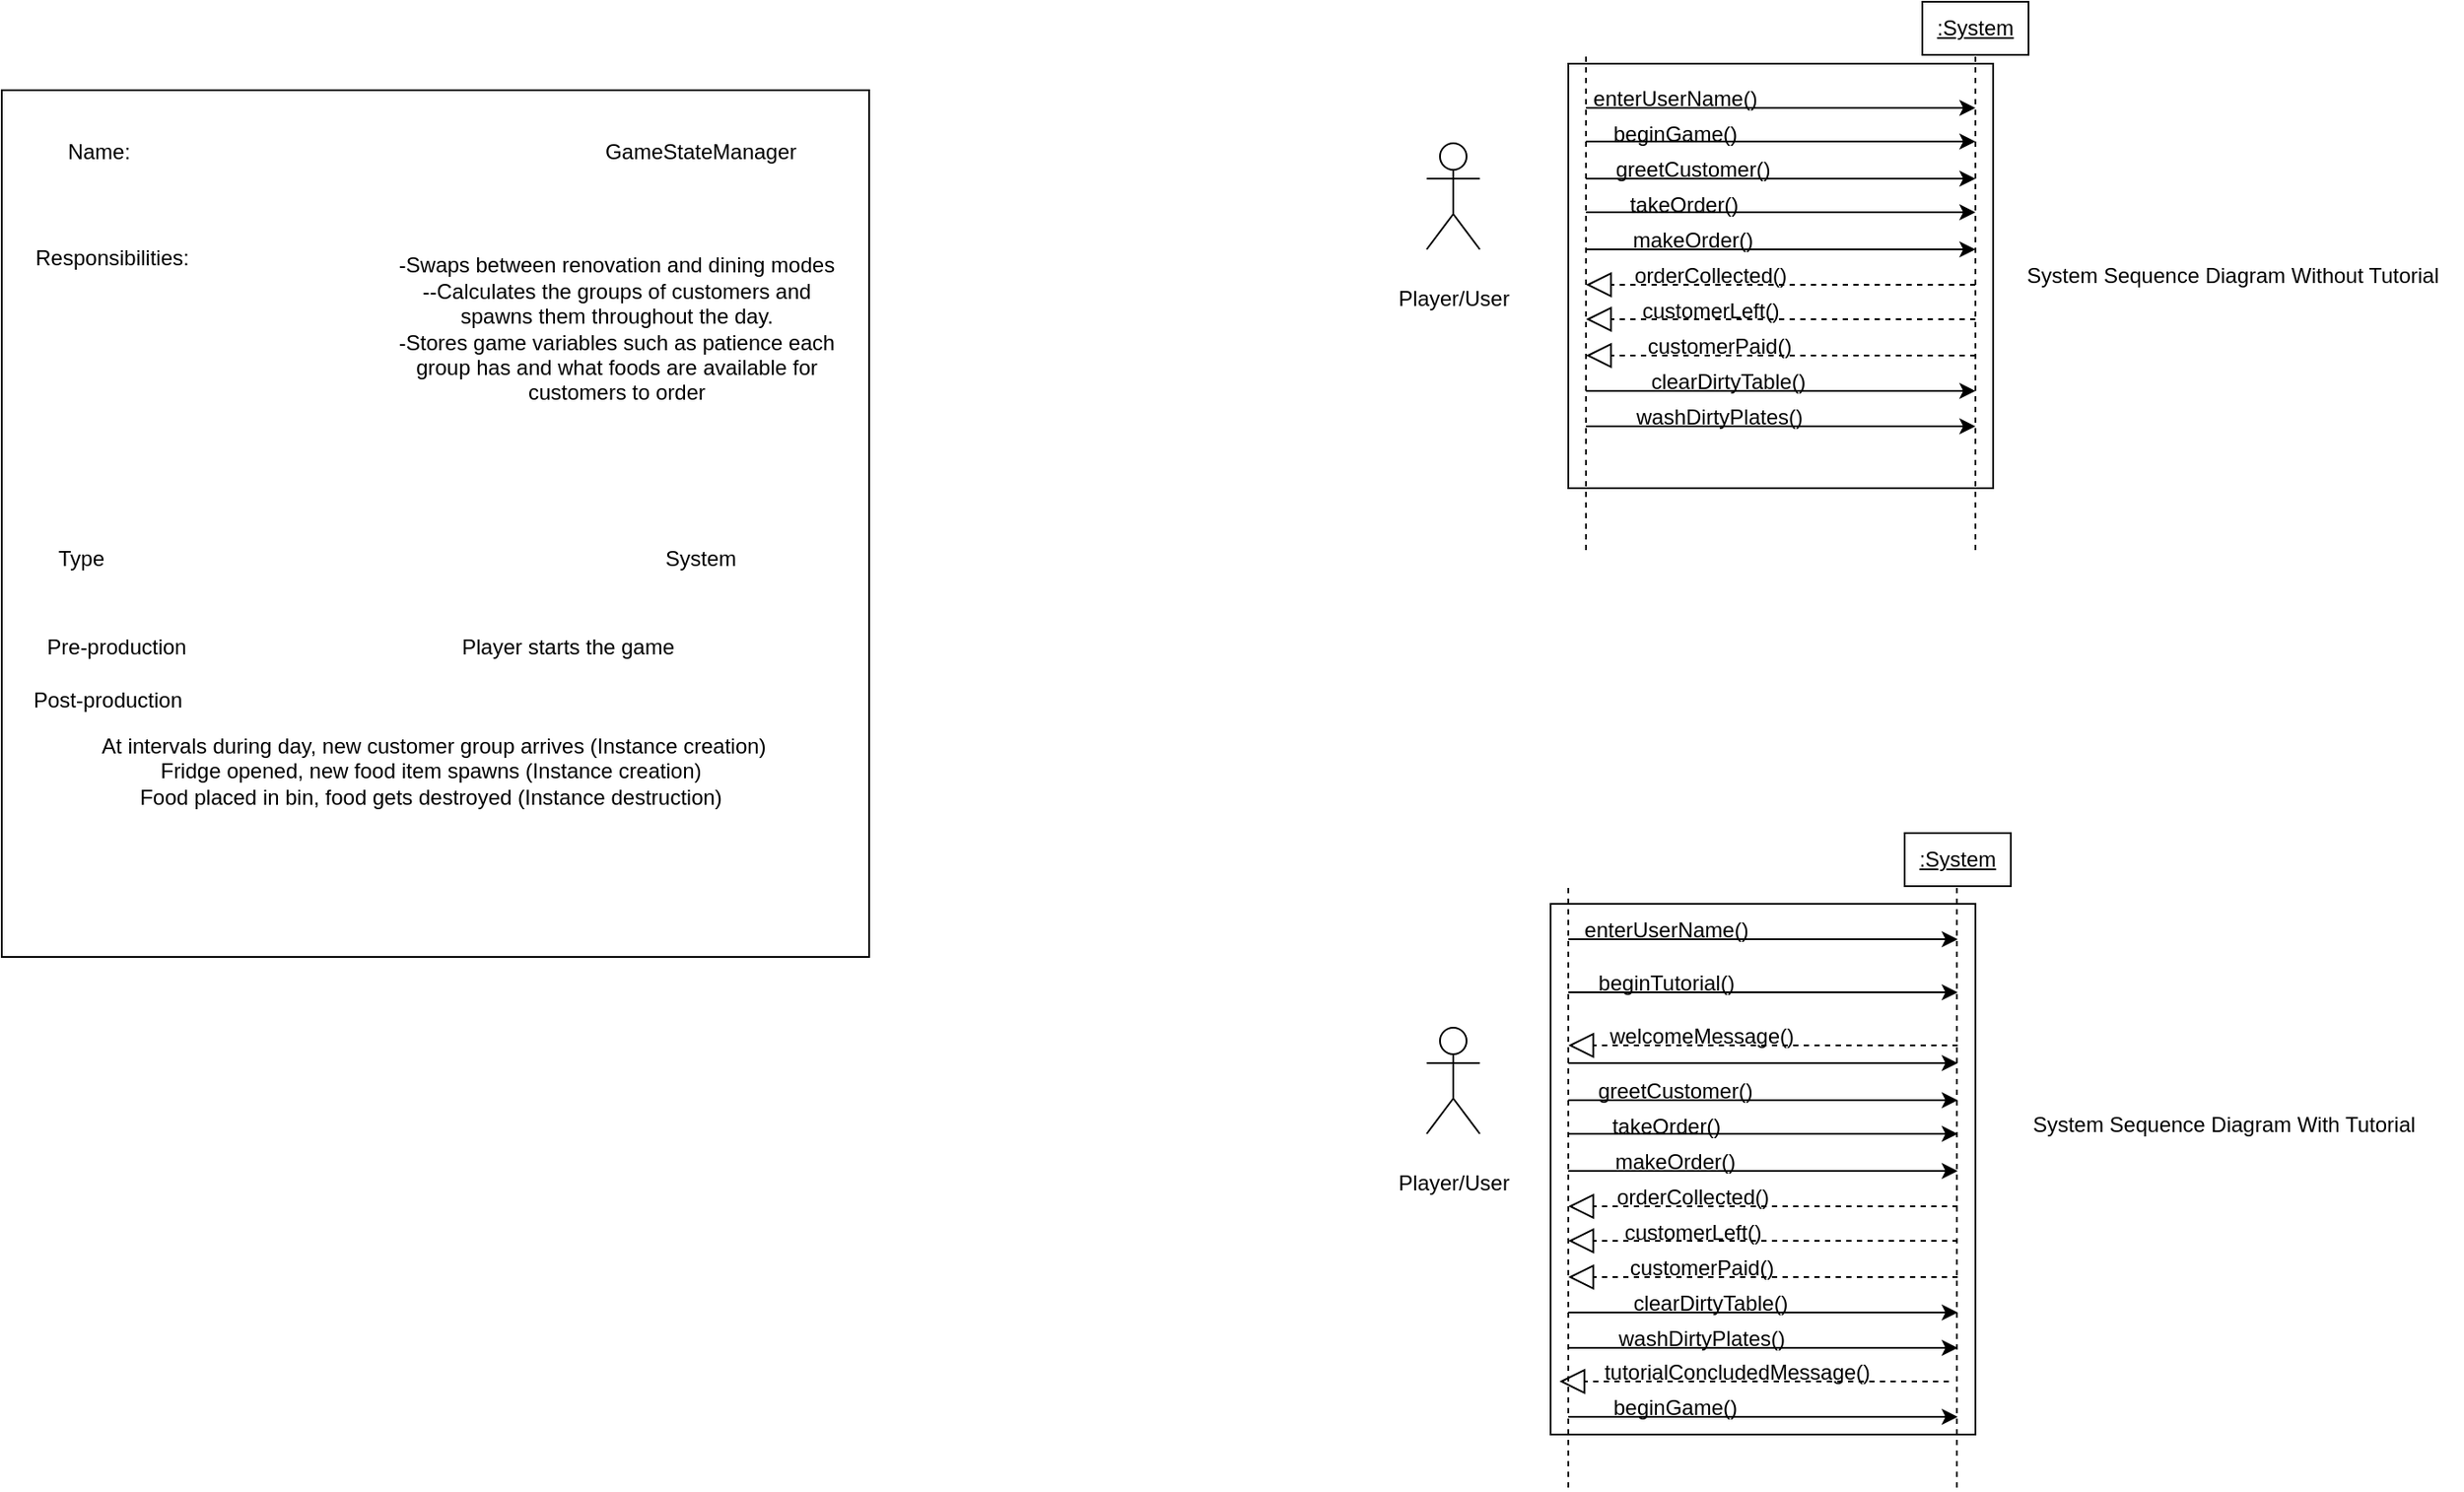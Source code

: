 <mxfile version="21.1.2" type="device">
  <diagram name="Page-1" id="MN_eYuwgUkHgro4WfV_C">
    <mxGraphModel dx="2508" dy="912" grid="1" gridSize="10" guides="1" tooltips="1" connect="1" arrows="1" fold="1" page="1" pageScale="1" pageWidth="850" pageHeight="1100" math="0" shadow="0">
      <root>
        <mxCell id="0" />
        <mxCell id="1" parent="0" />
        <mxCell id="Ndt5yQN2rLb4QSb5cQsp-1" value="&lt;br&gt;Player/User" style="shape=umlActor;verticalLabelPosition=bottom;verticalAlign=top;html=1;outlineConnect=0;" parent="1" vertex="1">
          <mxGeometry y="160" width="30" height="60" as="geometry" />
        </mxCell>
        <mxCell id="Ndt5yQN2rLb4QSb5cQsp-3" value="" style="rounded=0;whiteSpace=wrap;html=1;" parent="1" vertex="1">
          <mxGeometry x="80" y="115" width="240" height="240" as="geometry" />
        </mxCell>
        <mxCell id="Ndt5yQN2rLb4QSb5cQsp-2" value="" style="endArrow=none;dashed=1;html=1;rounded=0;" parent="1" edge="1">
          <mxGeometry width="50" height="50" relative="1" as="geometry">
            <mxPoint x="310" y="390" as="sourcePoint" />
            <mxPoint x="310" y="110" as="targetPoint" />
          </mxGeometry>
        </mxCell>
        <mxCell id="Ndt5yQN2rLb4QSb5cQsp-8" value="" style="endArrow=none;dashed=1;html=1;rounded=0;" parent="1" edge="1">
          <mxGeometry width="50" height="50" relative="1" as="geometry">
            <mxPoint x="90" y="390" as="sourcePoint" />
            <mxPoint x="90" y="110" as="targetPoint" />
          </mxGeometry>
        </mxCell>
        <mxCell id="Ndt5yQN2rLb4QSb5cQsp-9" value="&lt;u&gt;:System&lt;/u&gt;" style="rounded=0;whiteSpace=wrap;html=1;" parent="1" vertex="1">
          <mxGeometry x="280" y="80" width="60" height="30" as="geometry" />
        </mxCell>
        <mxCell id="Ndt5yQN2rLb4QSb5cQsp-10" value="" style="endArrow=classic;html=1;rounded=0;" parent="1" edge="1">
          <mxGeometry width="50" height="50" relative="1" as="geometry">
            <mxPoint x="90" y="140" as="sourcePoint" />
            <mxPoint x="310" y="140" as="targetPoint" />
          </mxGeometry>
        </mxCell>
        <mxCell id="Ndt5yQN2rLb4QSb5cQsp-11" value="beginGame()" style="text;html=1;align=center;verticalAlign=middle;resizable=0;points=[];autosize=1;strokeColor=none;fillColor=none;" parent="1" vertex="1">
          <mxGeometry x="95" y="140" width="90" height="30" as="geometry" />
        </mxCell>
        <mxCell id="Ndt5yQN2rLb4QSb5cQsp-12" value="" style="endArrow=classic;html=1;rounded=0;" parent="1" edge="1">
          <mxGeometry width="50" height="50" relative="1" as="geometry">
            <mxPoint x="90" y="159" as="sourcePoint" />
            <mxPoint x="310" y="159" as="targetPoint" />
          </mxGeometry>
        </mxCell>
        <mxCell id="Ndt5yQN2rLb4QSb5cQsp-13" value="enterUserName()" style="text;html=1;align=center;verticalAlign=middle;resizable=0;points=[];autosize=1;strokeColor=none;fillColor=none;" parent="1" vertex="1">
          <mxGeometry x="80" y="120" width="120" height="30" as="geometry" />
        </mxCell>
        <mxCell id="Ndt5yQN2rLb4QSb5cQsp-19" value="" style="endArrow=classic;html=1;rounded=0;" parent="1" edge="1">
          <mxGeometry width="50" height="50" relative="1" as="geometry">
            <mxPoint x="90" y="180" as="sourcePoint" />
            <mxPoint x="310" y="180" as="targetPoint" />
          </mxGeometry>
        </mxCell>
        <mxCell id="Ndt5yQN2rLb4QSb5cQsp-20" value="greetCustomer()" style="text;html=1;align=center;verticalAlign=middle;resizable=0;points=[];autosize=1;strokeColor=none;fillColor=none;" parent="1" vertex="1">
          <mxGeometry x="95" y="160" width="110" height="30" as="geometry" />
        </mxCell>
        <mxCell id="Ndt5yQN2rLb4QSb5cQsp-23" value="" style="endArrow=block;dashed=1;endFill=0;endSize=12;html=1;rounded=0;" parent="1" edge="1">
          <mxGeometry width="160" relative="1" as="geometry">
            <mxPoint x="310" y="240" as="sourcePoint" />
            <mxPoint x="90" y="240" as="targetPoint" />
          </mxGeometry>
        </mxCell>
        <mxCell id="Ndt5yQN2rLb4QSb5cQsp-24" value="orderCollected()" style="text;html=1;align=center;verticalAlign=middle;resizable=0;points=[];autosize=1;strokeColor=none;fillColor=none;" parent="1" vertex="1">
          <mxGeometry x="105" y="220" width="110" height="30" as="geometry" />
        </mxCell>
        <mxCell id="Ndt5yQN2rLb4QSb5cQsp-25" value="takeOrder()" style="text;html=1;align=center;verticalAlign=middle;resizable=0;points=[];autosize=1;strokeColor=none;fillColor=none;" parent="1" vertex="1">
          <mxGeometry x="105" y="180" width="80" height="30" as="geometry" />
        </mxCell>
        <mxCell id="Ndt5yQN2rLb4QSb5cQsp-26" value="" style="endArrow=classic;html=1;rounded=0;" parent="1" edge="1">
          <mxGeometry width="50" height="50" relative="1" as="geometry">
            <mxPoint x="90" y="199" as="sourcePoint" />
            <mxPoint x="310" y="199" as="targetPoint" />
          </mxGeometry>
        </mxCell>
        <mxCell id="Ndt5yQN2rLb4QSb5cQsp-30" value="makeOrder()" style="text;html=1;align=center;verticalAlign=middle;resizable=0;points=[];autosize=1;strokeColor=none;fillColor=none;" parent="1" vertex="1">
          <mxGeometry x="105" y="200" width="90" height="30" as="geometry" />
        </mxCell>
        <mxCell id="Ndt5yQN2rLb4QSb5cQsp-31" value="" style="endArrow=classic;html=1;rounded=0;" parent="1" edge="1">
          <mxGeometry width="50" height="50" relative="1" as="geometry">
            <mxPoint x="90" y="220" as="sourcePoint" />
            <mxPoint x="310" y="220" as="targetPoint" />
            <Array as="points">
              <mxPoint x="180" y="220" />
            </Array>
          </mxGeometry>
        </mxCell>
        <mxCell id="Ndt5yQN2rLb4QSb5cQsp-32" value="" style="endArrow=block;dashed=1;endFill=0;endSize=12;html=1;rounded=0;" parent="1" edge="1">
          <mxGeometry width="160" relative="1" as="geometry">
            <mxPoint x="310" y="259.5" as="sourcePoint" />
            <mxPoint x="90" y="259.5" as="targetPoint" />
          </mxGeometry>
        </mxCell>
        <mxCell id="Ndt5yQN2rLb4QSb5cQsp-35" value="customerLeft()" style="text;html=1;align=center;verticalAlign=middle;resizable=0;points=[];autosize=1;strokeColor=none;fillColor=none;" parent="1" vertex="1">
          <mxGeometry x="110" y="240" width="100" height="30" as="geometry" />
        </mxCell>
        <mxCell id="Ndt5yQN2rLb4QSb5cQsp-36" value="" style="endArrow=block;dashed=1;endFill=0;endSize=12;html=1;rounded=0;" parent="1" edge="1">
          <mxGeometry width="160" relative="1" as="geometry">
            <mxPoint x="310" y="280" as="sourcePoint" />
            <mxPoint x="90" y="280" as="targetPoint" />
          </mxGeometry>
        </mxCell>
        <mxCell id="Ndt5yQN2rLb4QSb5cQsp-37" value="customerPaid()" style="text;html=1;align=center;verticalAlign=middle;resizable=0;points=[];autosize=1;strokeColor=none;fillColor=none;" parent="1" vertex="1">
          <mxGeometry x="115" y="260" width="100" height="30" as="geometry" />
        </mxCell>
        <mxCell id="n0PkIssot2RWdr9VY8r9-1" value="" style="endArrow=classic;html=1;rounded=0;" parent="1" edge="1">
          <mxGeometry width="50" height="50" relative="1" as="geometry">
            <mxPoint x="90" y="300" as="sourcePoint" />
            <mxPoint x="310" y="300" as="targetPoint" />
          </mxGeometry>
        </mxCell>
        <mxCell id="n0PkIssot2RWdr9VY8r9-2" value="clearDirtyTable()" style="text;html=1;align=center;verticalAlign=middle;resizable=0;points=[];autosize=1;strokeColor=none;fillColor=none;" parent="1" vertex="1">
          <mxGeometry x="115" y="280" width="110" height="30" as="geometry" />
        </mxCell>
        <mxCell id="n0PkIssot2RWdr9VY8r9-3" value="" style="endArrow=classic;html=1;rounded=0;" parent="1" edge="1">
          <mxGeometry width="50" height="50" relative="1" as="geometry">
            <mxPoint x="90" y="320" as="sourcePoint" />
            <mxPoint x="310" y="320" as="targetPoint" />
          </mxGeometry>
        </mxCell>
        <mxCell id="n0PkIssot2RWdr9VY8r9-4" value="washDirtyPlates()" style="text;html=1;align=center;verticalAlign=middle;resizable=0;points=[];autosize=1;strokeColor=none;fillColor=none;" parent="1" vertex="1">
          <mxGeometry x="105" y="300" width="120" height="30" as="geometry" />
        </mxCell>
        <mxCell id="n0PkIssot2RWdr9VY8r9-5" value="" style="rounded=0;whiteSpace=wrap;html=1;" parent="1" vertex="1">
          <mxGeometry x="70" y="590" width="240" height="300" as="geometry" />
        </mxCell>
        <mxCell id="n0PkIssot2RWdr9VY8r9-7" value="" style="endArrow=none;dashed=1;html=1;rounded=0;" parent="1" edge="1">
          <mxGeometry width="50" height="50" relative="1" as="geometry">
            <mxPoint x="80" y="920" as="sourcePoint" />
            <mxPoint x="80" y="580" as="targetPoint" />
          </mxGeometry>
        </mxCell>
        <mxCell id="n0PkIssot2RWdr9VY8r9-8" value="" style="endArrow=none;dashed=1;html=1;rounded=0;" parent="1" edge="1">
          <mxGeometry width="50" height="50" relative="1" as="geometry">
            <mxPoint x="299.5" y="920" as="sourcePoint" />
            <mxPoint x="299.5" y="580" as="targetPoint" />
          </mxGeometry>
        </mxCell>
        <mxCell id="n0PkIssot2RWdr9VY8r9-9" value="&lt;br&gt;Player/User" style="shape=umlActor;verticalLabelPosition=bottom;verticalAlign=top;html=1;outlineConnect=0;" parent="1" vertex="1">
          <mxGeometry y="660" width="30" height="60" as="geometry" />
        </mxCell>
        <mxCell id="n0PkIssot2RWdr9VY8r9-10" value="&lt;u&gt;:System&lt;/u&gt;" style="rounded=0;whiteSpace=wrap;html=1;" parent="1" vertex="1">
          <mxGeometry x="270" y="550" width="60" height="30" as="geometry" />
        </mxCell>
        <mxCell id="n0PkIssot2RWdr9VY8r9-11" value="System Sequence Diagram Without Tutorial" style="text;html=1;align=center;verticalAlign=middle;resizable=0;points=[];autosize=1;strokeColor=none;fillColor=none;" parent="1" vertex="1">
          <mxGeometry x="325" y="220" width="260" height="30" as="geometry" />
        </mxCell>
        <mxCell id="n0PkIssot2RWdr9VY8r9-12" value="System Sequence Diagram With Tutorial" style="text;html=1;align=center;verticalAlign=middle;resizable=0;points=[];autosize=1;strokeColor=none;fillColor=none;" parent="1" vertex="1">
          <mxGeometry x="330" y="700" width="240" height="30" as="geometry" />
        </mxCell>
        <mxCell id="n0PkIssot2RWdr9VY8r9-13" value="" style="endArrow=classic;html=1;rounded=0;" parent="1" edge="1">
          <mxGeometry width="50" height="50" relative="1" as="geometry">
            <mxPoint x="80" y="610" as="sourcePoint" />
            <mxPoint x="300" y="610" as="targetPoint" />
          </mxGeometry>
        </mxCell>
        <mxCell id="n0PkIssot2RWdr9VY8r9-14" value="enterUserName()" style="text;html=1;align=center;verticalAlign=middle;resizable=0;points=[];autosize=1;strokeColor=none;fillColor=none;" parent="1" vertex="1">
          <mxGeometry x="75" y="590" width="120" height="30" as="geometry" />
        </mxCell>
        <mxCell id="n0PkIssot2RWdr9VY8r9-15" value="" style="endArrow=classic;html=1;rounded=0;" parent="1" edge="1">
          <mxGeometry width="50" height="50" relative="1" as="geometry">
            <mxPoint x="80" y="640" as="sourcePoint" />
            <mxPoint x="300" y="640" as="targetPoint" />
          </mxGeometry>
        </mxCell>
        <mxCell id="n0PkIssot2RWdr9VY8r9-16" value="beginTutorial()" style="text;html=1;align=center;verticalAlign=middle;resizable=0;points=[];autosize=1;strokeColor=none;fillColor=none;" parent="1" vertex="1">
          <mxGeometry x="85" y="620" width="100" height="30" as="geometry" />
        </mxCell>
        <mxCell id="n0PkIssot2RWdr9VY8r9-19" value="" style="endArrow=block;dashed=1;endFill=0;endSize=12;html=1;rounded=0;" parent="1" edge="1">
          <mxGeometry width="160" relative="1" as="geometry">
            <mxPoint x="300" y="670" as="sourcePoint" />
            <mxPoint x="80" y="670" as="targetPoint" />
          </mxGeometry>
        </mxCell>
        <mxCell id="n0PkIssot2RWdr9VY8r9-20" value="welcomeMessage()" style="text;html=1;align=center;verticalAlign=middle;resizable=0;points=[];autosize=1;strokeColor=none;fillColor=none;" parent="1" vertex="1">
          <mxGeometry x="90" y="650" width="130" height="30" as="geometry" />
        </mxCell>
        <mxCell id="n0PkIssot2RWdr9VY8r9-24" value="" style="endArrow=classic;html=1;rounded=0;" parent="1" edge="1">
          <mxGeometry width="50" height="50" relative="1" as="geometry">
            <mxPoint x="80" y="680" as="sourcePoint" />
            <mxPoint x="300" y="680" as="targetPoint" />
          </mxGeometry>
        </mxCell>
        <mxCell id="n0PkIssot2RWdr9VY8r9-25" value="" style="endArrow=classic;html=1;rounded=0;" parent="1" edge="1">
          <mxGeometry width="50" height="50" relative="1" as="geometry">
            <mxPoint x="80" y="701" as="sourcePoint" />
            <mxPoint x="300" y="701" as="targetPoint" />
          </mxGeometry>
        </mxCell>
        <mxCell id="n0PkIssot2RWdr9VY8r9-26" value="greetCustomer()" style="text;html=1;align=center;verticalAlign=middle;resizable=0;points=[];autosize=1;strokeColor=none;fillColor=none;" parent="1" vertex="1">
          <mxGeometry x="85" y="681" width="110" height="30" as="geometry" />
        </mxCell>
        <mxCell id="n0PkIssot2RWdr9VY8r9-27" value="" style="endArrow=block;dashed=1;endFill=0;endSize=12;html=1;rounded=0;" parent="1" edge="1">
          <mxGeometry width="160" relative="1" as="geometry">
            <mxPoint x="300" y="761" as="sourcePoint" />
            <mxPoint x="80" y="761" as="targetPoint" />
          </mxGeometry>
        </mxCell>
        <mxCell id="n0PkIssot2RWdr9VY8r9-28" value="orderCollected()" style="text;html=1;align=center;verticalAlign=middle;resizable=0;points=[];autosize=1;strokeColor=none;fillColor=none;" parent="1" vertex="1">
          <mxGeometry x="95" y="741" width="110" height="30" as="geometry" />
        </mxCell>
        <mxCell id="n0PkIssot2RWdr9VY8r9-29" value="takeOrder()" style="text;html=1;align=center;verticalAlign=middle;resizable=0;points=[];autosize=1;strokeColor=none;fillColor=none;" parent="1" vertex="1">
          <mxGeometry x="95" y="701" width="80" height="30" as="geometry" />
        </mxCell>
        <mxCell id="n0PkIssot2RWdr9VY8r9-30" value="" style="endArrow=classic;html=1;rounded=0;" parent="1" edge="1">
          <mxGeometry width="50" height="50" relative="1" as="geometry">
            <mxPoint x="80" y="720" as="sourcePoint" />
            <mxPoint x="300" y="720" as="targetPoint" />
          </mxGeometry>
        </mxCell>
        <mxCell id="n0PkIssot2RWdr9VY8r9-31" value="makeOrder()" style="text;html=1;align=center;verticalAlign=middle;resizable=0;points=[];autosize=1;strokeColor=none;fillColor=none;" parent="1" vertex="1">
          <mxGeometry x="95" y="721" width="90" height="30" as="geometry" />
        </mxCell>
        <mxCell id="n0PkIssot2RWdr9VY8r9-32" value="" style="endArrow=classic;html=1;rounded=0;" parent="1" edge="1">
          <mxGeometry width="50" height="50" relative="1" as="geometry">
            <mxPoint x="80" y="741" as="sourcePoint" />
            <mxPoint x="300" y="741" as="targetPoint" />
          </mxGeometry>
        </mxCell>
        <mxCell id="n0PkIssot2RWdr9VY8r9-33" value="" style="endArrow=block;dashed=1;endFill=0;endSize=12;html=1;rounded=0;" parent="1" edge="1">
          <mxGeometry width="160" relative="1" as="geometry">
            <mxPoint x="300" y="780.5" as="sourcePoint" />
            <mxPoint x="80" y="780.5" as="targetPoint" />
          </mxGeometry>
        </mxCell>
        <mxCell id="n0PkIssot2RWdr9VY8r9-34" value="customerLeft()" style="text;html=1;align=center;verticalAlign=middle;resizable=0;points=[];autosize=1;strokeColor=none;fillColor=none;" parent="1" vertex="1">
          <mxGeometry x="100" y="761" width="100" height="30" as="geometry" />
        </mxCell>
        <mxCell id="n0PkIssot2RWdr9VY8r9-35" value="" style="endArrow=block;dashed=1;endFill=0;endSize=12;html=1;rounded=0;" parent="1" edge="1">
          <mxGeometry width="160" relative="1" as="geometry">
            <mxPoint x="300" y="801" as="sourcePoint" />
            <mxPoint x="80" y="801" as="targetPoint" />
          </mxGeometry>
        </mxCell>
        <mxCell id="n0PkIssot2RWdr9VY8r9-36" value="customerPaid()" style="text;html=1;align=center;verticalAlign=middle;resizable=0;points=[];autosize=1;strokeColor=none;fillColor=none;" parent="1" vertex="1">
          <mxGeometry x="105" y="781" width="100" height="30" as="geometry" />
        </mxCell>
        <mxCell id="n0PkIssot2RWdr9VY8r9-37" value="" style="endArrow=classic;html=1;rounded=0;" parent="1" edge="1">
          <mxGeometry width="50" height="50" relative="1" as="geometry">
            <mxPoint x="80" y="821" as="sourcePoint" />
            <mxPoint x="300" y="821" as="targetPoint" />
          </mxGeometry>
        </mxCell>
        <mxCell id="n0PkIssot2RWdr9VY8r9-38" value="clearDirtyTable()" style="text;html=1;align=center;verticalAlign=middle;resizable=0;points=[];autosize=1;strokeColor=none;fillColor=none;" parent="1" vertex="1">
          <mxGeometry x="105" y="801" width="110" height="30" as="geometry" />
        </mxCell>
        <mxCell id="n0PkIssot2RWdr9VY8r9-39" value="" style="endArrow=classic;html=1;rounded=0;" parent="1" edge="1">
          <mxGeometry width="50" height="50" relative="1" as="geometry">
            <mxPoint x="80" y="841" as="sourcePoint" />
            <mxPoint x="300" y="841" as="targetPoint" />
          </mxGeometry>
        </mxCell>
        <mxCell id="n0PkIssot2RWdr9VY8r9-40" value="washDirtyPlates()" style="text;html=1;align=center;verticalAlign=middle;resizable=0;points=[];autosize=1;strokeColor=none;fillColor=none;" parent="1" vertex="1">
          <mxGeometry x="95" y="821" width="120" height="30" as="geometry" />
        </mxCell>
        <mxCell id="n0PkIssot2RWdr9VY8r9-41" value="" style="endArrow=block;dashed=1;endFill=0;endSize=12;html=1;rounded=0;" parent="1" edge="1">
          <mxGeometry width="160" relative="1" as="geometry">
            <mxPoint x="295" y="860" as="sourcePoint" />
            <mxPoint x="75" y="860" as="targetPoint" />
          </mxGeometry>
        </mxCell>
        <mxCell id="n0PkIssot2RWdr9VY8r9-42" value="tutorialConcludedMessage()" style="text;html=1;align=center;verticalAlign=middle;resizable=0;points=[];autosize=1;strokeColor=none;fillColor=none;" parent="1" vertex="1">
          <mxGeometry x="90" y="840" width="170" height="30" as="geometry" />
        </mxCell>
        <mxCell id="n0PkIssot2RWdr9VY8r9-44" value="" style="endArrow=classic;html=1;rounded=0;" parent="1" edge="1">
          <mxGeometry width="50" height="50" relative="1" as="geometry">
            <mxPoint x="80" y="880" as="sourcePoint" />
            <mxPoint x="300" y="880" as="targetPoint" />
          </mxGeometry>
        </mxCell>
        <mxCell id="n0PkIssot2RWdr9VY8r9-46" value="beginGame()" style="text;html=1;align=center;verticalAlign=middle;resizable=0;points=[];autosize=1;strokeColor=none;fillColor=none;" parent="1" vertex="1">
          <mxGeometry x="95" y="860" width="90" height="30" as="geometry" />
        </mxCell>
        <mxCell id="x2HkjPIMmRNhByCWoAMr-23" value="" style="whiteSpace=wrap;html=1;aspect=fixed;" parent="1" vertex="1">
          <mxGeometry x="-805" y="130" width="490" height="490" as="geometry" />
        </mxCell>
        <mxCell id="x2HkjPIMmRNhByCWoAMr-24" value="Name:" style="text;html=1;strokeColor=none;fillColor=none;align=center;verticalAlign=middle;whiteSpace=wrap;rounded=0;" parent="1" vertex="1">
          <mxGeometry x="-805" y="150" width="110" height="30" as="geometry" />
        </mxCell>
        <mxCell id="x2HkjPIMmRNhByCWoAMr-25" value="GameStateManager" style="text;html=1;strokeColor=none;fillColor=none;align=center;verticalAlign=middle;whiteSpace=wrap;rounded=0;" parent="1" vertex="1">
          <mxGeometry x="-500" y="150" width="180" height="30" as="geometry" />
        </mxCell>
        <mxCell id="x2HkjPIMmRNhByCWoAMr-26" value="Responsibilities:" style="text;html=1;strokeColor=none;fillColor=none;align=center;verticalAlign=middle;whiteSpace=wrap;rounded=0;" parent="1" vertex="1">
          <mxGeometry x="-790" y="210" width="95" height="30" as="geometry" />
        </mxCell>
        <mxCell id="x2HkjPIMmRNhByCWoAMr-27" value="-Swaps between renovation and dining modes&lt;br&gt;--Calculates the groups of customers and spawns them throughout the day.&lt;br&gt;-Stores game variables such as patience each group has and what foods are available for customers to order" style="text;html=1;strokeColor=none;fillColor=none;align=center;verticalAlign=middle;whiteSpace=wrap;rounded=0;" parent="1" vertex="1">
          <mxGeometry x="-585" y="210" width="255" height="110" as="geometry" />
        </mxCell>
        <mxCell id="x2HkjPIMmRNhByCWoAMr-28" value="Type" style="text;html=1;strokeColor=none;fillColor=none;align=center;verticalAlign=middle;whiteSpace=wrap;rounded=0;" parent="1" vertex="1">
          <mxGeometry x="-790" y="380" width="60" height="30" as="geometry" />
        </mxCell>
        <mxCell id="x2HkjPIMmRNhByCWoAMr-29" value="System" style="text;html=1;strokeColor=none;fillColor=none;align=center;verticalAlign=middle;whiteSpace=wrap;rounded=0;" parent="1" vertex="1">
          <mxGeometry x="-440" y="380" width="60" height="30" as="geometry" />
        </mxCell>
        <mxCell id="x2HkjPIMmRNhByCWoAMr-30" value="Pre-production" style="text;html=1;strokeColor=none;fillColor=none;align=center;verticalAlign=middle;whiteSpace=wrap;rounded=0;" parent="1" vertex="1">
          <mxGeometry x="-790" y="430" width="100" height="30" as="geometry" />
        </mxCell>
        <mxCell id="x2HkjPIMmRNhByCWoAMr-32" value="Player starts the game" style="text;html=1;strokeColor=none;fillColor=none;align=center;verticalAlign=middle;whiteSpace=wrap;rounded=0;" parent="1" vertex="1">
          <mxGeometry x="-570" y="430" width="170" height="30" as="geometry" />
        </mxCell>
        <mxCell id="x2HkjPIMmRNhByCWoAMr-33" value="Post-production" style="text;html=1;strokeColor=none;fillColor=none;align=center;verticalAlign=middle;whiteSpace=wrap;rounded=0;" parent="1" vertex="1">
          <mxGeometry x="-790" y="460" width="90" height="30" as="geometry" />
        </mxCell>
        <mxCell id="x2HkjPIMmRNhByCWoAMr-34" value="&amp;nbsp;At intervals during day, new customer group arrives (Instance creation)&lt;br&gt;&lt;div&gt;Fridge opened, new food item spawns (Instance creation)&lt;/div&gt;&lt;div&gt;Food placed in bin, food gets destroyed (Instance destruction)&lt;br&gt;&lt;/div&gt;" style="text;html=1;strokeColor=none;fillColor=none;align=center;verticalAlign=middle;whiteSpace=wrap;rounded=0;" parent="1" vertex="1">
          <mxGeometry x="-775" y="490" width="425" height="50" as="geometry" />
        </mxCell>
      </root>
    </mxGraphModel>
  </diagram>
</mxfile>
